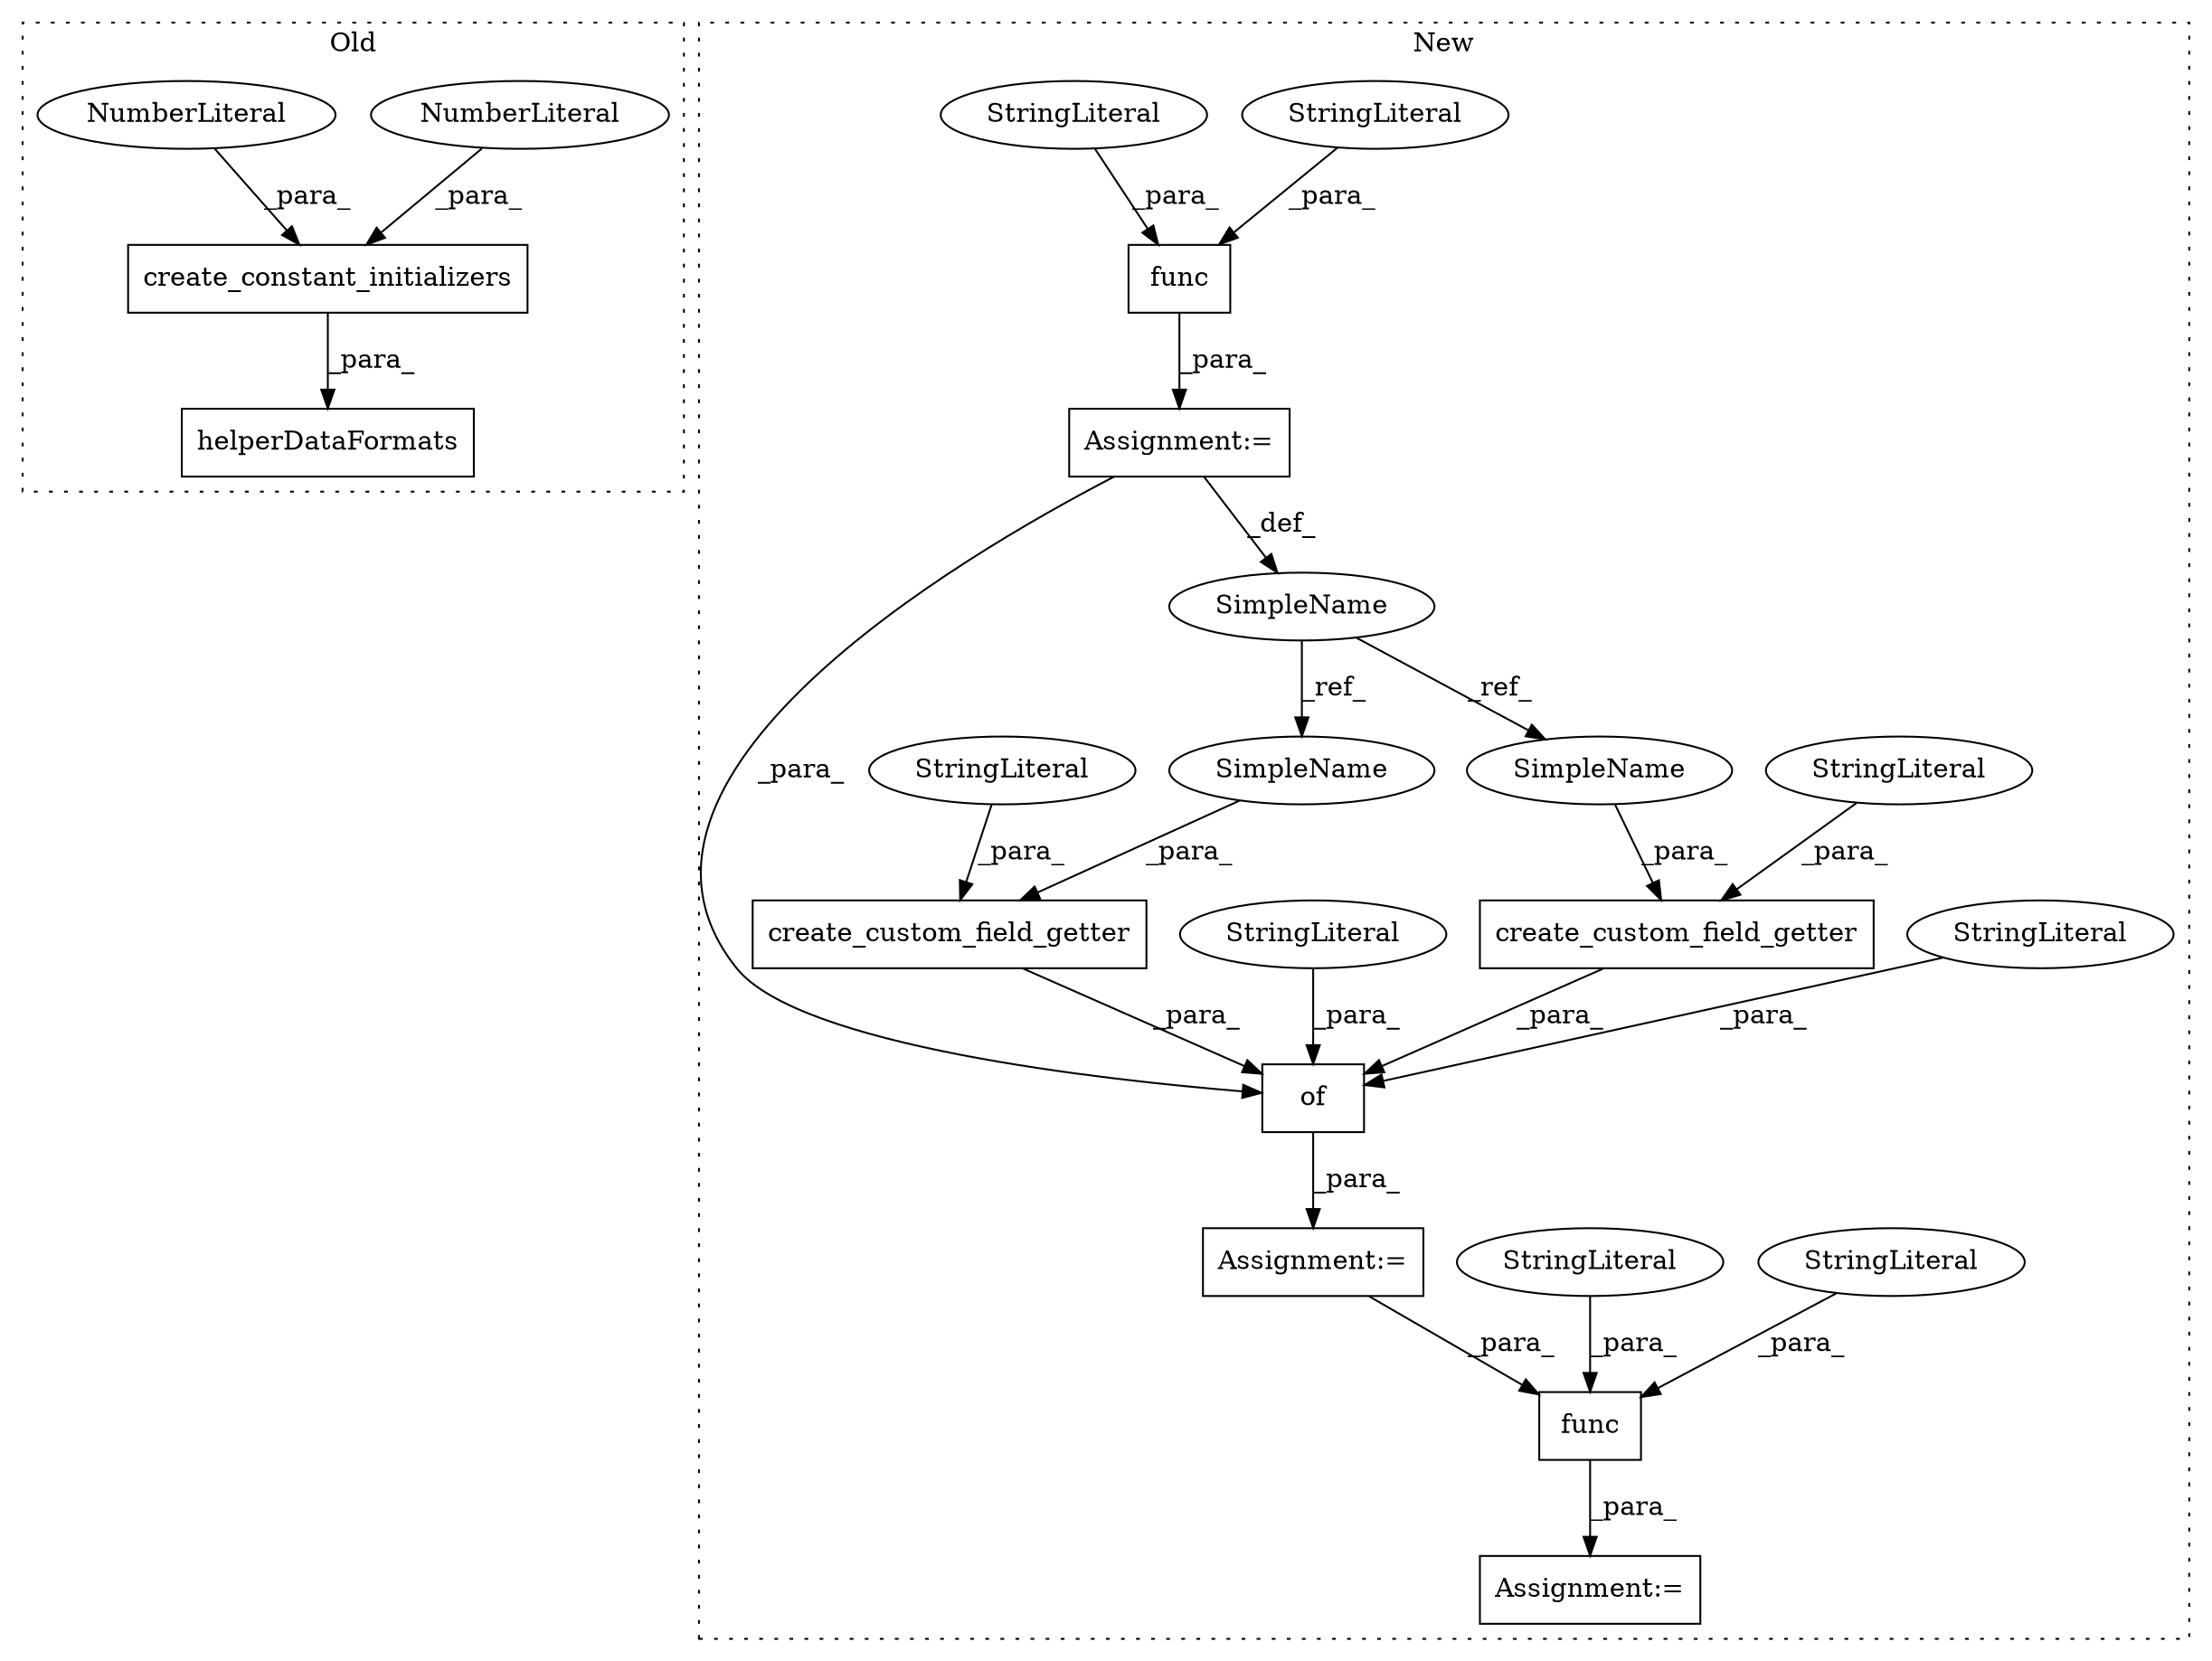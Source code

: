 digraph G {
subgraph cluster0 {
1 [label="create_constant_initializers" a="32" s="5473,5518" l="29,1" shape="box"];
3 [label="helperDataFormats" a="32" s="5619,5643" l="18,1" shape="box"];
5 [label="NumberLiteral" a="34" s="5502" l="3" shape="ellipse"];
6 [label="NumberLiteral" a="34" s="5506" l="3" shape="ellipse"];
label = "Old";
style="dotted";
}
subgraph cluster1 {
2 [label="func" a="32" s="5368,5400" l="5,1" shape="box"];
4 [label="create_custom_field_getter" a="32" s="5318,5354" l="27,1" shape="box"];
7 [label="func" a="32" s="5121,5139" l="5,1" shape="box"];
8 [label="create_custom_field_getter" a="32" s="5276,5312" l="27,1" shape="box"];
9 [label="of" a="32" s="5269,5355" l="3,1" shape="box"];
10 [label="SimpleName" a="42" s="5115" l="5" shape="ellipse"];
11 [label="StringLiteral" a="45" s="5272" l="3" shape="ellipse"];
12 [label="Assignment:=" a="7" s="5264" l="1" shape="box"];
13 [label="Assignment:=" a="7" s="5367" l="1" shape="box"];
14 [label="Assignment:=" a="7" s="5120" l="1" shape="box"];
15 [label="StringLiteral" a="45" s="5126" l="6" shape="ellipse"];
16 [label="StringLiteral" a="45" s="5133" l="6" shape="ellipse"];
17 [label="StringLiteral" a="45" s="5314" l="3" shape="ellipse"];
18 [label="StringLiteral" a="45" s="5380" l="6" shape="ellipse"];
19 [label="StringLiteral" a="45" s="5373" l="6" shape="ellipse"];
20 [label="StringLiteral" a="45" s="5351" l="3" shape="ellipse"];
21 [label="StringLiteral" a="45" s="5309" l="3" shape="ellipse"];
22 [label="SimpleName" a="42" s="5345" l="5" shape="ellipse"];
23 [label="SimpleName" a="42" s="5303" l="5" shape="ellipse"];
label = "New";
style="dotted";
}
1 -> 3 [label="_para_"];
2 -> 13 [label="_para_"];
4 -> 9 [label="_para_"];
5 -> 1 [label="_para_"];
6 -> 1 [label="_para_"];
7 -> 14 [label="_para_"];
8 -> 9 [label="_para_"];
9 -> 12 [label="_para_"];
10 -> 23 [label="_ref_"];
10 -> 22 [label="_ref_"];
11 -> 9 [label="_para_"];
12 -> 2 [label="_para_"];
14 -> 9 [label="_para_"];
14 -> 10 [label="_def_"];
15 -> 7 [label="_para_"];
16 -> 7 [label="_para_"];
17 -> 9 [label="_para_"];
18 -> 2 [label="_para_"];
19 -> 2 [label="_para_"];
20 -> 4 [label="_para_"];
21 -> 8 [label="_para_"];
22 -> 4 [label="_para_"];
23 -> 8 [label="_para_"];
}